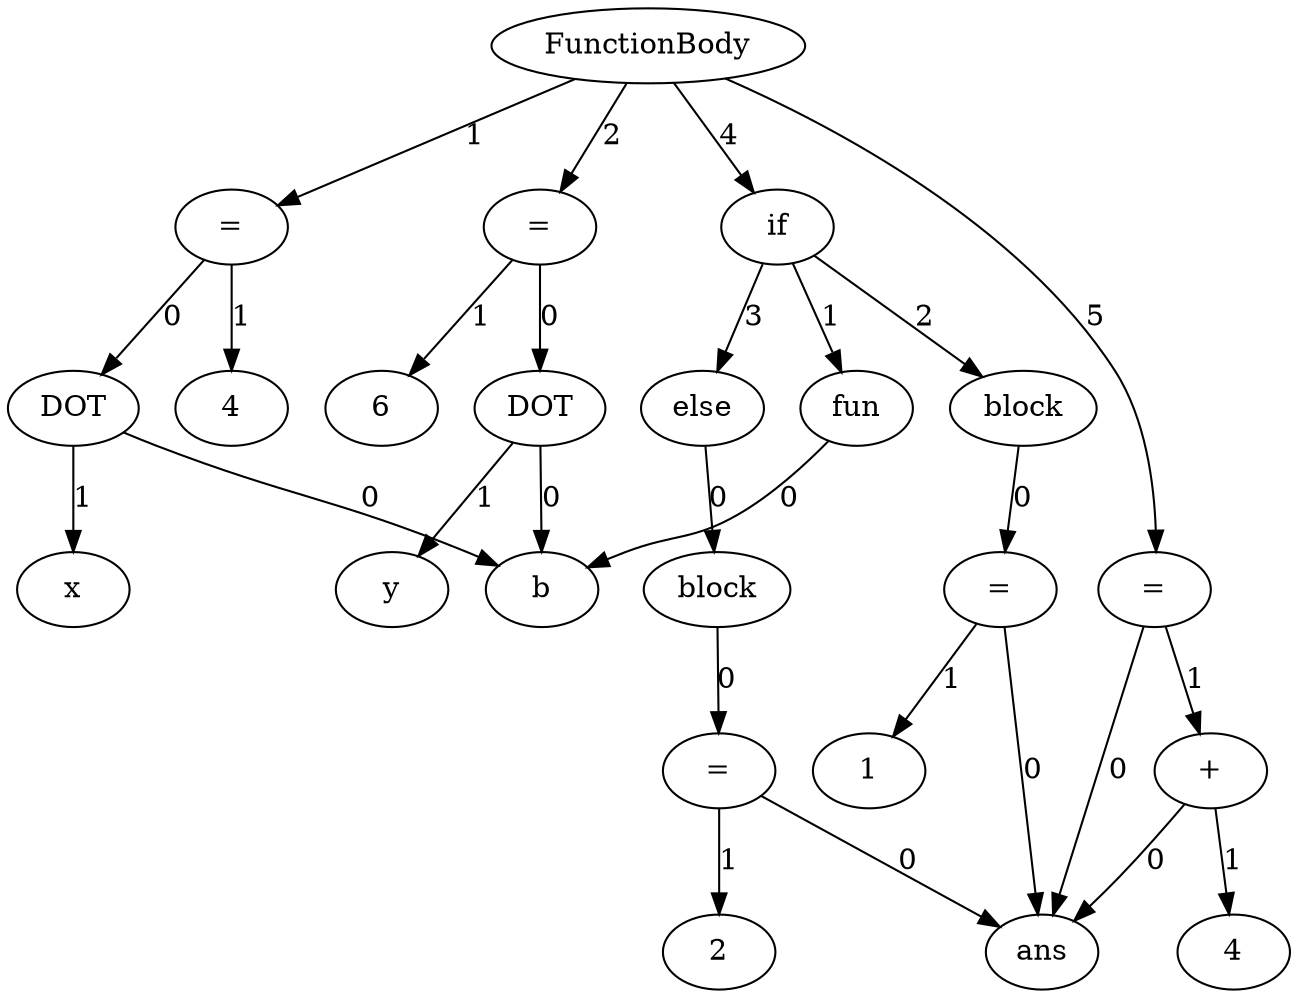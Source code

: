 strict digraph "" {
	node [label="\N"];
	140066525746272	[label=FunctionBody];
	140066529015552	[label="="];
	140066525746272 -> 140066529015552	[label=1];
	140066525746416	[label="="];
	140066525746272 -> 140066525746416	[label=2];
	140066525745552	[label=if];
	140066525746272 -> 140066525745552	[label=4];
	140066525746320	[label="="];
	140066525746272 -> 140066525746320	[label=5];
	140066526899360	[label=DOT];
	140066529015552 -> 140066526899360	[label=0];
	140066525745360	[label=4];
	140066529015552 -> 140066525745360	[label=1];
	140066525746512	[label=b];
	140066526899360 -> 140066525746512	[label=0];
	140066525745456	[label=x];
	140066526899360 -> 140066525745456	[label=1];
	140066526899168	[label=DOT];
	140066525746416 -> 140066526899168	[label=0];
	140066525745408	[label=6];
	140066525746416 -> 140066525745408	[label=1];
	140066526899168 -> 140066525746512	[label=0];
	140066525745504	[label=y];
	140066526899168 -> 140066525745504	[label=1];
	140066526899120	[label=fun];
	140066525745552 -> 140066526899120	[label=1];
	140066525746080	[label=block];
	140066525745552 -> 140066525746080	[label=2];
	140066526899312	[label=else];
	140066525745552 -> 140066526899312	[label=3];
	140066526899120 -> 140066525746512	[label=0];
	140066525745840	[label="="];
	140066525746080 -> 140066525745840	[label=0];
	140066525746560	[label=ans];
	140066525745840 -> 140066525746560	[label=0];
	140066525746992	[label=1];
	140066525745840 -> 140066525746992	[label=1];
	140066525747424	[label=block];
	140066526899312 -> 140066525747424	[label=0];
	140066525747856	[label="="];
	140066525747424 -> 140066525747856	[label=0];
	140066525747856 -> 140066525746560	[label=0];
	140066525746896	[label=2];
	140066525747856 -> 140066525746896	[label=1];
	140066525746320 -> 140066525746560	[label=0];
	140066525746704	[label="+"];
	140066525746320 -> 140066525746704	[label=1];
	140066525746704 -> 140066525746560	[label=0];
	140066525746800	[label=4];
	140066525746704 -> 140066525746800	[label=1];
}
